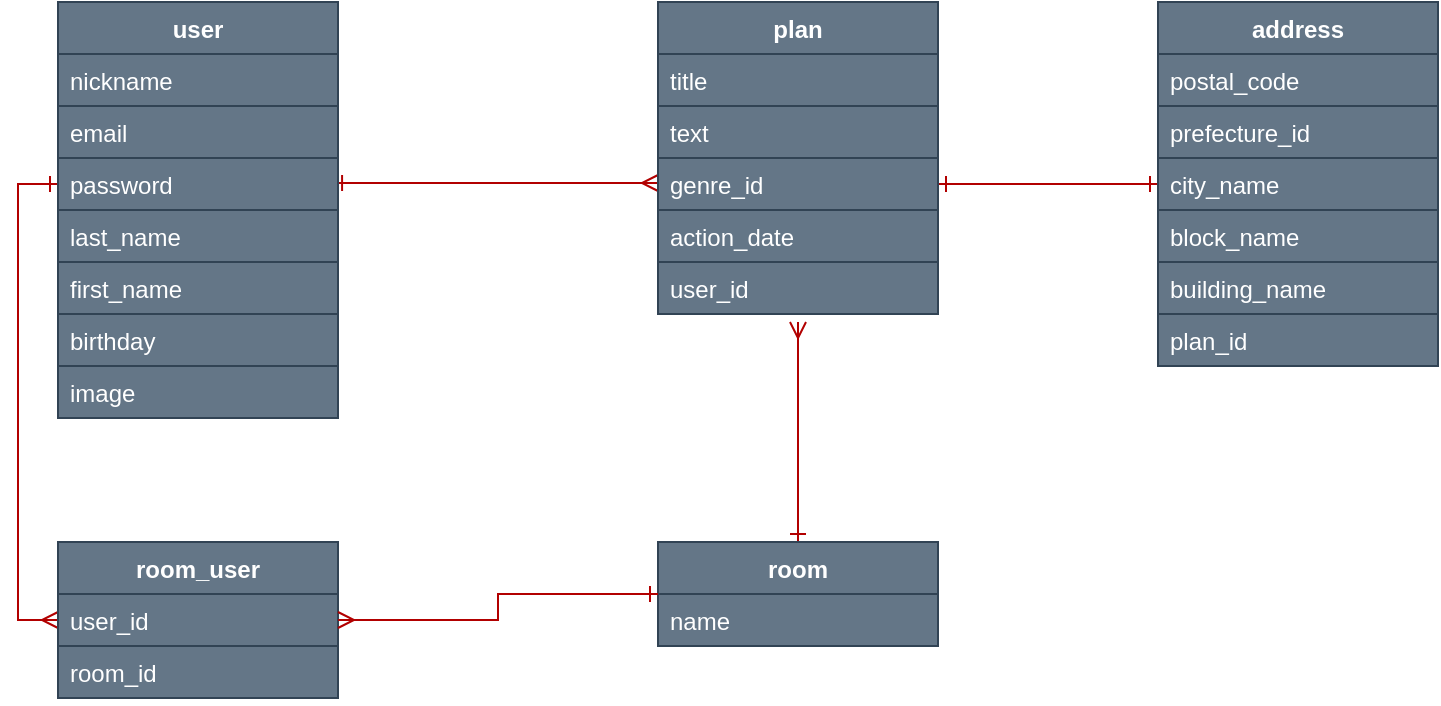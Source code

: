 <mxfile version="13.6.5" pages="2">
    <diagram id="qAZLGkBdmzxpwygaIu2r" name="table">
        <mxGraphModel dx="759" dy="572" grid="1" gridSize="10" guides="1" tooltips="1" connect="1" arrows="1" fold="1" page="1" pageScale="1" pageWidth="827" pageHeight="1169" math="0" shadow="0">
            <root>
                <mxCell id="0"/>
                <mxCell id="1" parent="0"/>
                <mxCell id="28" style="edgeStyle=none;rounded=0;orthogonalLoop=1;jettySize=auto;html=1;exitX=0.993;exitY=0.769;exitDx=0;exitDy=0;entryX=0.007;entryY=0.769;entryDx=0;entryDy=0;entryPerimeter=0;endArrow=ERmany;endFill=0;startArrow=ERone;startFill=0;exitPerimeter=0;fillColor=#e51400;strokeColor=#B20000;" edge="1" parent="1">
                    <mxGeometry relative="1" as="geometry">
                        <mxPoint x="188.04" y="100.504" as="sourcePoint"/>
                        <mxPoint x="350" y="100.504" as="targetPoint"/>
                    </mxGeometry>
                </mxCell>
                <mxCell id="32" style="edgeStyle=orthogonalEdgeStyle;rounded=0;orthogonalLoop=1;jettySize=auto;html=1;exitX=0;exitY=0.5;exitDx=0;exitDy=0;entryX=1;entryY=0.5;entryDx=0;entryDy=0;startArrow=ERone;startFill=0;endArrow=ERone;endFill=0;fillColor=#e51400;strokeColor=#B20000;" edge="1" parent="1" source="22" target="13">
                    <mxGeometry relative="1" as="geometry"/>
                </mxCell>
                <mxCell id="47" style="edgeStyle=orthogonalEdgeStyle;rounded=0;orthogonalLoop=1;jettySize=auto;html=1;exitX=0.5;exitY=0;exitDx=0;exitDy=0;startArrow=ERone;startFill=0;endArrow=ERmany;endFill=0;fillColor=#e51400;strokeColor=#B20000;" edge="1" parent="1" source="33">
                    <mxGeometry relative="1" as="geometry">
                        <mxPoint x="420" y="170" as="targetPoint"/>
                    </mxGeometry>
                </mxCell>
                <mxCell id="50" style="edgeStyle=orthogonalEdgeStyle;rounded=0;orthogonalLoop=1;jettySize=auto;html=1;exitX=0;exitY=0.5;exitDx=0;exitDy=0;entryX=0;entryY=0.5;entryDx=0;entryDy=0;startArrow=ERmany;startFill=0;endArrow=ERone;endFill=0;fillColor=#e51400;strokeColor=#B20000;" edge="1" parent="1" source="42" target="5">
                    <mxGeometry relative="1" as="geometry"/>
                </mxCell>
                <mxCell id="2" value="user" style="swimlane;fontStyle=1;childLayout=stackLayout;horizontal=1;startSize=26;fillColor=#647687;horizontalStack=0;resizeParent=1;resizeParentMax=0;resizeLast=0;collapsible=1;marginBottom=0;strokeColor=#314354;fontColor=#ffffff;" vertex="1" parent="1">
                    <mxGeometry x="50" y="10" width="140" height="208" as="geometry"/>
                </mxCell>
                <mxCell id="3" value="nickname" style="text;strokeColor=#314354;fillColor=#647687;align=left;verticalAlign=top;spacingLeft=4;spacingRight=4;overflow=hidden;rotatable=0;points=[[0,0.5],[1,0.5]];portConstraint=eastwest;fontColor=#ffffff;" vertex="1" parent="2">
                    <mxGeometry y="26" width="140" height="26" as="geometry"/>
                </mxCell>
                <mxCell id="4" value="email" style="text;strokeColor=#314354;fillColor=#647687;align=left;verticalAlign=top;spacingLeft=4;spacingRight=4;overflow=hidden;rotatable=0;points=[[0,0.5],[1,0.5]];portConstraint=eastwest;fontColor=#ffffff;" vertex="1" parent="2">
                    <mxGeometry y="52" width="140" height="26" as="geometry"/>
                </mxCell>
                <mxCell id="5" value="password" style="text;strokeColor=#314354;fillColor=#647687;align=left;verticalAlign=top;spacingLeft=4;spacingRight=4;overflow=hidden;rotatable=0;points=[[0,0.5],[1,0.5]];portConstraint=eastwest;fontColor=#ffffff;" vertex="1" parent="2">
                    <mxGeometry y="78" width="140" height="26" as="geometry"/>
                </mxCell>
                <mxCell id="6" value="last_name" style="text;strokeColor=#314354;fillColor=#647687;align=left;verticalAlign=top;spacingLeft=4;spacingRight=4;overflow=hidden;rotatable=0;points=[[0,0.5],[1,0.5]];portConstraint=eastwest;fontColor=#ffffff;" vertex="1" parent="2">
                    <mxGeometry y="104" width="140" height="26" as="geometry"/>
                </mxCell>
                <mxCell id="7" value="first_name" style="text;strokeColor=#314354;fillColor=#647687;align=left;verticalAlign=top;spacingLeft=4;spacingRight=4;overflow=hidden;rotatable=0;points=[[0,0.5],[1,0.5]];portConstraint=eastwest;fontColor=#ffffff;" vertex="1" parent="2">
                    <mxGeometry y="130" width="140" height="26" as="geometry"/>
                </mxCell>
                <mxCell id="8" value="birthday" style="text;strokeColor=#314354;fillColor=#647687;align=left;verticalAlign=top;spacingLeft=4;spacingRight=4;overflow=hidden;rotatable=0;points=[[0,0.5],[1,0.5]];portConstraint=eastwest;fontColor=#ffffff;" vertex="1" parent="2">
                    <mxGeometry y="156" width="140" height="26" as="geometry"/>
                </mxCell>
                <mxCell id="9" value="image" style="text;strokeColor=#314354;fillColor=#647687;align=left;verticalAlign=top;spacingLeft=4;spacingRight=4;overflow=hidden;rotatable=0;points=[[0,0.5],[1,0.5]];portConstraint=eastwest;fontColor=#ffffff;" vertex="1" parent="2">
                    <mxGeometry y="182" width="140" height="26" as="geometry"/>
                </mxCell>
                <mxCell id="19" value="address" style="swimlane;fontStyle=1;childLayout=stackLayout;horizontal=1;startSize=26;fillColor=#647687;horizontalStack=0;resizeParent=1;resizeParentMax=0;resizeLast=0;collapsible=1;marginBottom=0;strokeColor=#314354;fontColor=#ffffff;" vertex="1" parent="1">
                    <mxGeometry x="600" y="10" width="140" height="182" as="geometry"/>
                </mxCell>
                <mxCell id="20" value="postal_code" style="text;strokeColor=#314354;fillColor=#647687;align=left;verticalAlign=top;spacingLeft=4;spacingRight=4;overflow=hidden;rotatable=0;points=[[0,0.5],[1,0.5]];portConstraint=eastwest;fontColor=#ffffff;" vertex="1" parent="19">
                    <mxGeometry y="26" width="140" height="26" as="geometry"/>
                </mxCell>
                <mxCell id="21" value="prefecture_id" style="text;strokeColor=#314354;fillColor=#647687;align=left;verticalAlign=top;spacingLeft=4;spacingRight=4;overflow=hidden;rotatable=0;points=[[0,0.5],[1,0.5]];portConstraint=eastwest;fontColor=#ffffff;" vertex="1" parent="19">
                    <mxGeometry y="52" width="140" height="26" as="geometry"/>
                </mxCell>
                <mxCell id="22" value="city_name" style="text;strokeColor=#314354;fillColor=#647687;align=left;verticalAlign=top;spacingLeft=4;spacingRight=4;overflow=hidden;rotatable=0;points=[[0,0.5],[1,0.5]];portConstraint=eastwest;fontColor=#ffffff;" vertex="1" parent="19">
                    <mxGeometry y="78" width="140" height="26" as="geometry"/>
                </mxCell>
                <mxCell id="23" value="block_name" style="text;strokeColor=#314354;fillColor=#647687;align=left;verticalAlign=top;spacingLeft=4;spacingRight=4;overflow=hidden;rotatable=0;points=[[0,0.5],[1,0.5]];portConstraint=eastwest;fontColor=#ffffff;" vertex="1" parent="19">
                    <mxGeometry y="104" width="140" height="26" as="geometry"/>
                </mxCell>
                <mxCell id="24" value="building_name" style="text;strokeColor=#314354;fillColor=#647687;align=left;verticalAlign=top;spacingLeft=4;spacingRight=4;overflow=hidden;rotatable=0;points=[[0,0.5],[1,0.5]];portConstraint=eastwest;fontColor=#ffffff;" vertex="1" parent="19">
                    <mxGeometry y="130" width="140" height="26" as="geometry"/>
                </mxCell>
                <mxCell id="25" value="plan_id" style="text;strokeColor=#314354;fillColor=#647687;align=left;verticalAlign=top;spacingLeft=4;spacingRight=4;overflow=hidden;rotatable=0;points=[[0,0.5],[1,0.5]];portConstraint=eastwest;fontColor=#ffffff;" vertex="1" parent="19">
                    <mxGeometry y="156" width="140" height="26" as="geometry"/>
                </mxCell>
                <mxCell id="10" value="plan" style="swimlane;fontStyle=1;childLayout=stackLayout;horizontal=1;startSize=26;fillColor=#647687;horizontalStack=0;resizeParent=1;resizeParentMax=0;resizeLast=0;collapsible=1;marginBottom=0;strokeColor=#314354;fontColor=#ffffff;" vertex="1" parent="1">
                    <mxGeometry x="350" y="10" width="140" height="156" as="geometry"/>
                </mxCell>
                <mxCell id="11" value="title" style="text;strokeColor=#314354;fillColor=#647687;align=left;verticalAlign=top;spacingLeft=4;spacingRight=4;overflow=hidden;rotatable=0;points=[[0,0.5],[1,0.5]];portConstraint=eastwest;fontColor=#ffffff;" vertex="1" parent="10">
                    <mxGeometry y="26" width="140" height="26" as="geometry"/>
                </mxCell>
                <mxCell id="12" value="text" style="text;strokeColor=#314354;fillColor=#647687;align=left;verticalAlign=top;spacingLeft=4;spacingRight=4;overflow=hidden;rotatable=0;points=[[0,0.5],[1,0.5]];portConstraint=eastwest;fontColor=#ffffff;" vertex="1" parent="10">
                    <mxGeometry y="52" width="140" height="26" as="geometry"/>
                </mxCell>
                <mxCell id="13" value="genre_id" style="text;strokeColor=#314354;fillColor=#647687;align=left;verticalAlign=top;spacingLeft=4;spacingRight=4;overflow=hidden;rotatable=0;points=[[0,0.5],[1,0.5]];portConstraint=eastwest;fontColor=#ffffff;" vertex="1" parent="10">
                    <mxGeometry y="78" width="140" height="26" as="geometry"/>
                </mxCell>
                <mxCell id="14" value="action_date" style="text;strokeColor=#314354;fillColor=#647687;align=left;verticalAlign=top;spacingLeft=4;spacingRight=4;overflow=hidden;rotatable=0;points=[[0,0.5],[1,0.5]];portConstraint=eastwest;fontColor=#ffffff;" vertex="1" parent="10">
                    <mxGeometry y="104" width="140" height="26" as="geometry"/>
                </mxCell>
                <mxCell id="17" value="user_id" style="text;strokeColor=#314354;fillColor=#647687;align=left;verticalAlign=top;spacingLeft=4;spacingRight=4;overflow=hidden;rotatable=0;points=[[0,0.5],[1,0.5]];portConstraint=eastwest;fontColor=#ffffff;" vertex="1" parent="10">
                    <mxGeometry y="130" width="140" height="26" as="geometry"/>
                </mxCell>
                <mxCell id="42" value="room_user" style="swimlane;fontStyle=1;childLayout=stackLayout;horizontal=1;startSize=26;fillColor=#647687;horizontalStack=0;resizeParent=1;resizeParentMax=0;resizeLast=0;collapsible=1;marginBottom=0;strokeColor=#314354;fontColor=#ffffff;" vertex="1" parent="1">
                    <mxGeometry x="50" y="280" width="140" height="78" as="geometry"/>
                </mxCell>
                <mxCell id="43" value="user_id" style="text;strokeColor=#314354;fillColor=#647687;align=left;verticalAlign=top;spacingLeft=4;spacingRight=4;overflow=hidden;rotatable=0;points=[[0,0.5],[1,0.5]];portConstraint=eastwest;fontColor=#ffffff;" vertex="1" parent="42">
                    <mxGeometry y="26" width="140" height="26" as="geometry"/>
                </mxCell>
                <mxCell id="44" value="room_id" style="text;strokeColor=#314354;fillColor=#647687;align=left;verticalAlign=top;spacingLeft=4;spacingRight=4;overflow=hidden;rotatable=0;points=[[0,0.5],[1,0.5]];portConstraint=eastwest;fontColor=#ffffff;" vertex="1" parent="42">
                    <mxGeometry y="52" width="140" height="26" as="geometry"/>
                </mxCell>
                <mxCell id="33" value="room" style="swimlane;fontStyle=1;childLayout=stackLayout;horizontal=1;startSize=26;fillColor=#647687;horizontalStack=0;resizeParent=1;resizeParentMax=0;resizeLast=0;collapsible=1;marginBottom=0;strokeColor=#314354;fontColor=#ffffff;" vertex="1" parent="1">
                    <mxGeometry x="350" y="280" width="140" height="52" as="geometry"/>
                </mxCell>
                <mxCell id="34" value="name" style="text;strokeColor=#314354;fillColor=#647687;align=left;verticalAlign=top;spacingLeft=4;spacingRight=4;overflow=hidden;rotatable=0;points=[[0,0.5],[1,0.5]];portConstraint=eastwest;fontColor=#ffffff;" vertex="1" parent="33">
                    <mxGeometry y="26" width="140" height="26" as="geometry"/>
                </mxCell>
                <mxCell id="52" style="edgeStyle=orthogonalEdgeStyle;rounded=0;orthogonalLoop=1;jettySize=auto;html=1;exitX=1;exitY=0.5;exitDx=0;exitDy=0;entryX=0;entryY=0.5;entryDx=0;entryDy=0;startArrow=ERmany;startFill=0;endArrow=ERone;endFill=0;fillColor=#e51400;strokeColor=#B20000;" edge="1" parent="1" source="43" target="33">
                    <mxGeometry relative="1" as="geometry"/>
                </mxCell>
            </root>
        </mxGraphModel>
    </diagram>
    <diagram id="xfL7J8iIDINJUkz8_buC" name="画面遷移図">
        <mxGraphModel dx="1265" dy="953" grid="1" gridSize="10" guides="1" tooltips="1" connect="1" arrows="1" fold="1" page="1" pageScale="1" pageWidth="827" pageHeight="1169" math="0" shadow="0">
            <root>
                <mxCell id="jpKZrEg_P4eQaGIgQAO7-0"/>
                <mxCell id="jpKZrEg_P4eQaGIgQAO7-1" parent="jpKZrEg_P4eQaGIgQAO7-0"/>
                <mxCell id="TjW5k_tGTLTnX_TnoHzO-60" style="edgeStyle=orthogonalEdgeStyle;rounded=0;orthogonalLoop=1;jettySize=auto;html=1;exitX=0.5;exitY=0;exitDx=0;exitDy=0;entryX=1;entryY=0.5;entryDx=0;entryDy=0;startArrow=none;startFill=0;endArrow=classic;endFill=1;fillColor=#e51400;strokeColor=#B20000;" edge="1" parent="jpKZrEg_P4eQaGIgQAO7-1" source="TjW5k_tGTLTnX_TnoHzO-0" target="TjW5k_tGTLTnX_TnoHzO-54">
                    <mxGeometry relative="1" as="geometry"/>
                </mxCell>
                <mxCell id="TjW5k_tGTLTnX_TnoHzO-62" style="edgeStyle=elbowEdgeStyle;rounded=0;orthogonalLoop=1;jettySize=auto;html=1;exitX=1;exitY=0.5;exitDx=0;exitDy=0;startArrow=none;startFill=0;endArrow=classic;endFill=1;entryX=0;entryY=0.5;entryDx=0;entryDy=0;fillColor=#e51400;strokeColor=#B20000;" edge="1" parent="jpKZrEg_P4eQaGIgQAO7-1" source="TjW5k_tGTLTnX_TnoHzO-0" target="TjW5k_tGTLTnX_TnoHzO-57">
                    <mxGeometry relative="1" as="geometry">
                        <mxPoint x="669" y="320" as="targetPoint"/>
                        <Array as="points">
                            <mxPoint x="629" y="310"/>
                            <mxPoint x="619" y="340"/>
                        </Array>
                    </mxGeometry>
                </mxCell>
                <mxCell id="TjW5k_tGTLTnX_TnoHzO-0" value="&lt;font style=&quot;font-size: 24px&quot; color=&quot;#ff3399&quot;&gt;TOP画面&lt;/font&gt;" style="rounded=0;whiteSpace=wrap;html=1;fillColor=#647687;strokeColor=#314354;fontColor=#ffffff;" vertex="1" parent="jpKZrEg_P4eQaGIgQAO7-1">
                    <mxGeometry x="299" y="227.5" width="260" height="195" as="geometry"/>
                </mxCell>
                <mxCell id="TjW5k_tGTLTnX_TnoHzO-52" style="edgeStyle=orthogonalEdgeStyle;rounded=0;orthogonalLoop=1;jettySize=auto;html=1;exitX=1;exitY=0.5;exitDx=0;exitDy=0;startArrow=none;startFill=0;endArrow=classic;endFill=1;fillColor=#e51400;strokeColor=#B20000;" edge="1" parent="jpKZrEg_P4eQaGIgQAO7-1" source="TjW5k_tGTLTnX_TnoHzO-51" target="TjW5k_tGTLTnX_TnoHzO-0">
                    <mxGeometry relative="1" as="geometry"/>
                </mxCell>
                <mxCell id="TjW5k_tGTLTnX_TnoHzO-51" value="サインイン・ログイン" style="rounded=0;whiteSpace=wrap;html=1;fillColor=#647687;strokeColor=#314354;fontColor=#ffffff;" vertex="1" parent="jpKZrEg_P4eQaGIgQAO7-1">
                    <mxGeometry x="29" y="310" width="140" height="30" as="geometry"/>
                </mxCell>
                <mxCell id="TjW5k_tGTLTnX_TnoHzO-61" style="edgeStyle=orthogonalEdgeStyle;rounded=0;orthogonalLoop=1;jettySize=auto;html=1;exitX=1;exitY=0.5;exitDx=0;exitDy=0;entryX=0.531;entryY=1.003;entryDx=0;entryDy=0;entryPerimeter=0;startArrow=classic;startFill=1;endArrow=none;endFill=0;fillColor=#e51400;strokeColor=#B20000;" edge="1" parent="jpKZrEg_P4eQaGIgQAO7-1" source="TjW5k_tGTLTnX_TnoHzO-53" target="TjW5k_tGTLTnX_TnoHzO-0">
                    <mxGeometry relative="1" as="geometry"/>
                </mxCell>
                <mxCell id="TjW5k_tGTLTnX_TnoHzO-53" value="マイページ" style="rounded=0;whiteSpace=wrap;html=1;fillColor=#647687;strokeColor=#314354;fontColor=#ffffff;" vertex="1" parent="jpKZrEg_P4eQaGIgQAO7-1">
                    <mxGeometry x="69" y="422.5" width="170" height="110" as="geometry"/>
                </mxCell>
                <mxCell id="TjW5k_tGTLTnX_TnoHzO-54" value="詳細ページ" style="rounded=0;whiteSpace=wrap;html=1;fillColor=#647687;strokeColor=#314354;fontColor=#ffffff;" vertex="1" parent="jpKZrEg_P4eQaGIgQAO7-1">
                    <mxGeometry x="59" y="80" width="190" height="110" as="geometry"/>
                </mxCell>
                <mxCell id="TjW5k_tGTLTnX_TnoHzO-66" style="edgeStyle=elbowEdgeStyle;rounded=0;orthogonalLoop=1;jettySize=auto;html=1;exitX=0;exitY=0.5;exitDx=0;exitDy=0;entryX=1;entryY=0.5;entryDx=0;entryDy=0;startArrow=classic;startFill=1;endArrow=none;endFill=0;fillColor=#e51400;strokeColor=#B20000;" edge="1" parent="jpKZrEg_P4eQaGIgQAO7-1" source="TjW5k_tGTLTnX_TnoHzO-55" target="TjW5k_tGTLTnX_TnoHzO-0">
                    <mxGeometry relative="1" as="geometry"/>
                </mxCell>
                <mxCell id="TjW5k_tGTLTnX_TnoHzO-55" value="ルーム１" style="rounded=0;whiteSpace=wrap;html=1;fillColor=#647687;strokeColor=#314354;fontColor=#ffffff;" vertex="1" parent="jpKZrEg_P4eQaGIgQAO7-1">
                    <mxGeometry x="679" y="175" width="120" height="60" as="geometry"/>
                </mxCell>
                <mxCell id="TjW5k_tGTLTnX_TnoHzO-57" value="ルーム２" style="rounded=0;whiteSpace=wrap;html=1;fillColor=#647687;strokeColor=#314354;fontColor=#ffffff;" vertex="1" parent="jpKZrEg_P4eQaGIgQAO7-1">
                    <mxGeometry x="679" y="295" width="120" height="60" as="geometry"/>
                </mxCell>
                <mxCell id="TjW5k_tGTLTnX_TnoHzO-67" style="edgeStyle=elbowEdgeStyle;rounded=0;orthogonalLoop=1;jettySize=auto;html=1;exitX=0;exitY=0.5;exitDx=0;exitDy=0;entryX=1;entryY=0.5;entryDx=0;entryDy=0;startArrow=classic;startFill=1;endArrow=none;endFill=0;fillColor=#e51400;strokeColor=#B20000;" edge="1" parent="jpKZrEg_P4eQaGIgQAO7-1" source="TjW5k_tGTLTnX_TnoHzO-58" target="TjW5k_tGTLTnX_TnoHzO-0">
                    <mxGeometry relative="1" as="geometry"/>
                </mxCell>
                <mxCell id="TjW5k_tGTLTnX_TnoHzO-58" value="ルーム３" style="rounded=0;whiteSpace=wrap;html=1;fillColor=#647687;strokeColor=#314354;fontColor=#ffffff;" vertex="1" parent="jpKZrEg_P4eQaGIgQAO7-1">
                    <mxGeometry x="679" y="415" width="120" height="60" as="geometry"/>
                </mxCell>
            </root>
        </mxGraphModel>
    </diagram>
</mxfile>